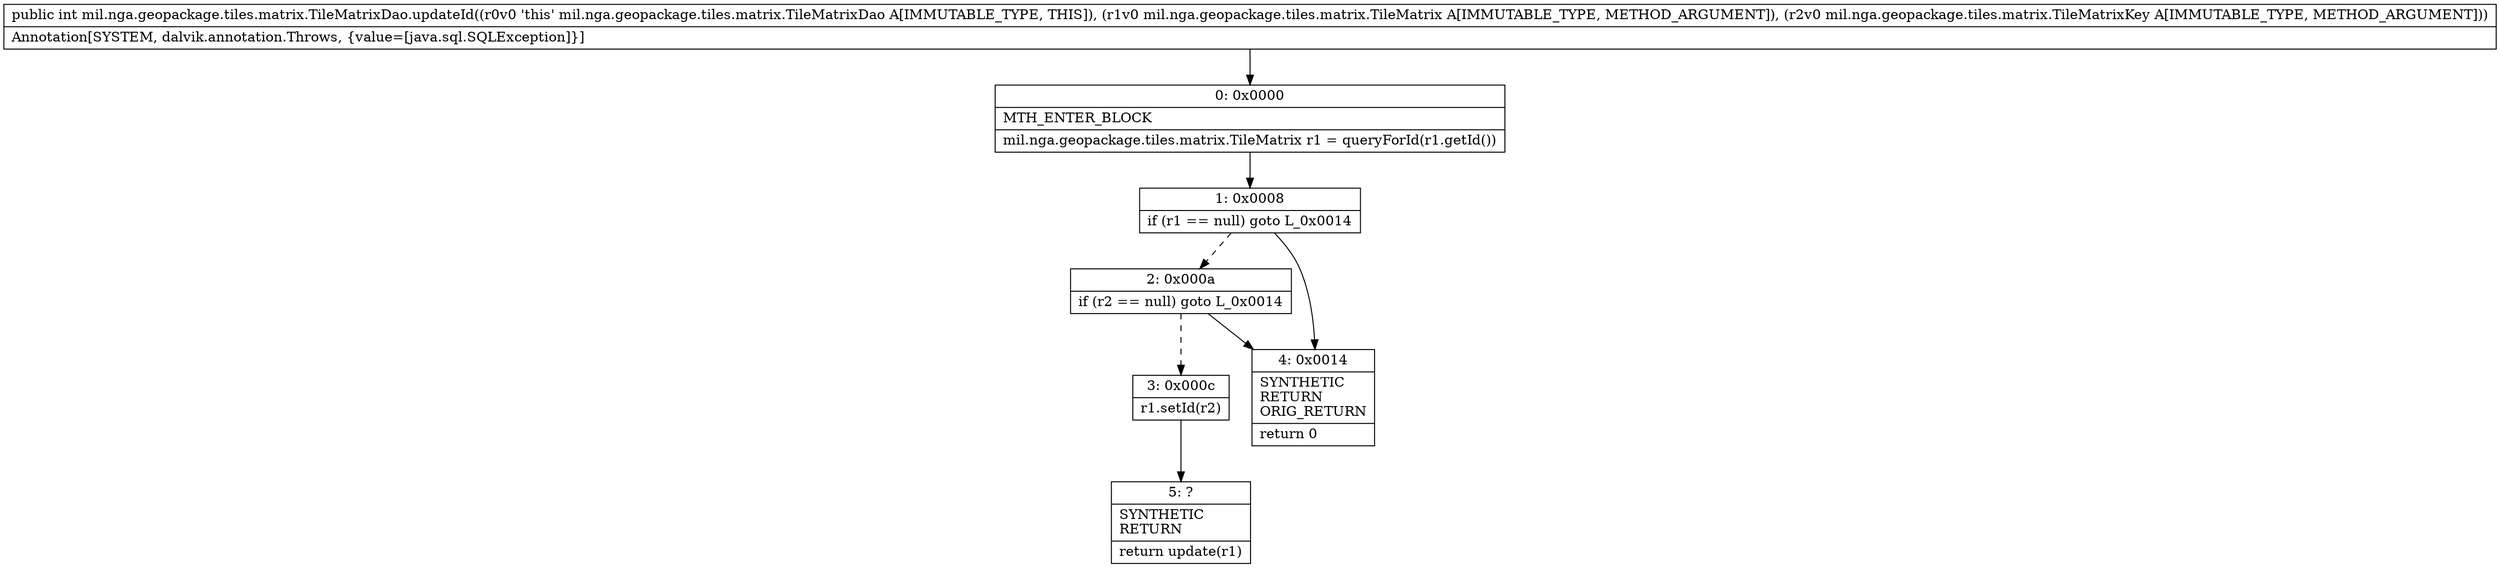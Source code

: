 digraph "CFG formil.nga.geopackage.tiles.matrix.TileMatrixDao.updateId(Lmil\/nga\/geopackage\/tiles\/matrix\/TileMatrix;Lmil\/nga\/geopackage\/tiles\/matrix\/TileMatrixKey;)I" {
Node_0 [shape=record,label="{0\:\ 0x0000|MTH_ENTER_BLOCK\l|mil.nga.geopackage.tiles.matrix.TileMatrix r1 = queryForId(r1.getId())\l}"];
Node_1 [shape=record,label="{1\:\ 0x0008|if (r1 == null) goto L_0x0014\l}"];
Node_2 [shape=record,label="{2\:\ 0x000a|if (r2 == null) goto L_0x0014\l}"];
Node_3 [shape=record,label="{3\:\ 0x000c|r1.setId(r2)\l}"];
Node_4 [shape=record,label="{4\:\ 0x0014|SYNTHETIC\lRETURN\lORIG_RETURN\l|return 0\l}"];
Node_5 [shape=record,label="{5\:\ ?|SYNTHETIC\lRETURN\l|return update(r1)\l}"];
MethodNode[shape=record,label="{public int mil.nga.geopackage.tiles.matrix.TileMatrixDao.updateId((r0v0 'this' mil.nga.geopackage.tiles.matrix.TileMatrixDao A[IMMUTABLE_TYPE, THIS]), (r1v0 mil.nga.geopackage.tiles.matrix.TileMatrix A[IMMUTABLE_TYPE, METHOD_ARGUMENT]), (r2v0 mil.nga.geopackage.tiles.matrix.TileMatrixKey A[IMMUTABLE_TYPE, METHOD_ARGUMENT]))  | Annotation[SYSTEM, dalvik.annotation.Throws, \{value=[java.sql.SQLException]\}]\l}"];
MethodNode -> Node_0;
Node_0 -> Node_1;
Node_1 -> Node_2[style=dashed];
Node_1 -> Node_4;
Node_2 -> Node_3[style=dashed];
Node_2 -> Node_4;
Node_3 -> Node_5;
}

